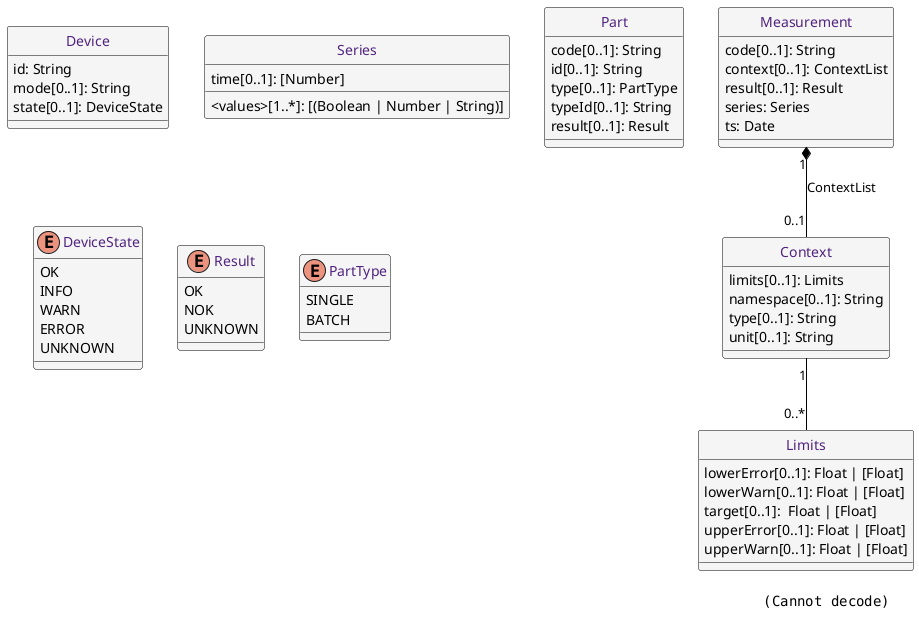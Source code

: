 @startuml

skinparam class {
	BorderColor black
	FontColor #50237f
	BackgroundColor #f5f5f5
	ArrowColor black
}
hide class circle

skinparam stereotype {
	CBackgroundColor white
	EBackgroundColor white
}

skinparam legend {
	BorderColor white
	BackgroundColor white
}

class Device {
	id: String
	mode[0..1]: String
	state[0..1]: DeviceState
}

class Measurement {
	code[0..1]: String
	context[0..1]: ContextList
	result[0..1]: Result
	series: Series
	ts: Date
}

class Context {
	limits[0..1]: Limits
	namespace[0..1]: String
	type[0..1]: String
	unit[0..1]: String
}

class Limits {
	lowerError[0..1]: Float | [Float]
	lowerWarn[0..1]: Float | [Float]
	target[0..1]:  Float | [Float]
	upperError[0..1]: Float | [Float]
	upperWarn[0..1]: Float | [Float]
}

class Series {
	time[0..1]: [Number]
	<values>[1..*]: [(Boolean | Number | String)]
}

class Part {
	code[0..1]: String
	id[0..1]: String
	type[0..1]: PartType
	typeId[0..1]: String
	result[0..1]: Result
}

enum DeviceState {
	OK
	INFO
	WARN
	ERROR
	UNKNOWN
}

enum Result {
	OK
	NOK
	UNKNOWN
}

enum PartType {
	SINGLE
	BATCH
}

Measurement "1" *-- "0..1" Context : ContextList
Context "1" -- "0..*" Limits


sprite $aggregation jar:archimate/aggregation
sprite $composition jar:archimate/composition
sprite $specialisation jar:archimate/specialisation
sprite $association jar:archimate/association
sprite $object      jar:archimate/object

legend right
<img:legend.svg>
endlegend

@enduml